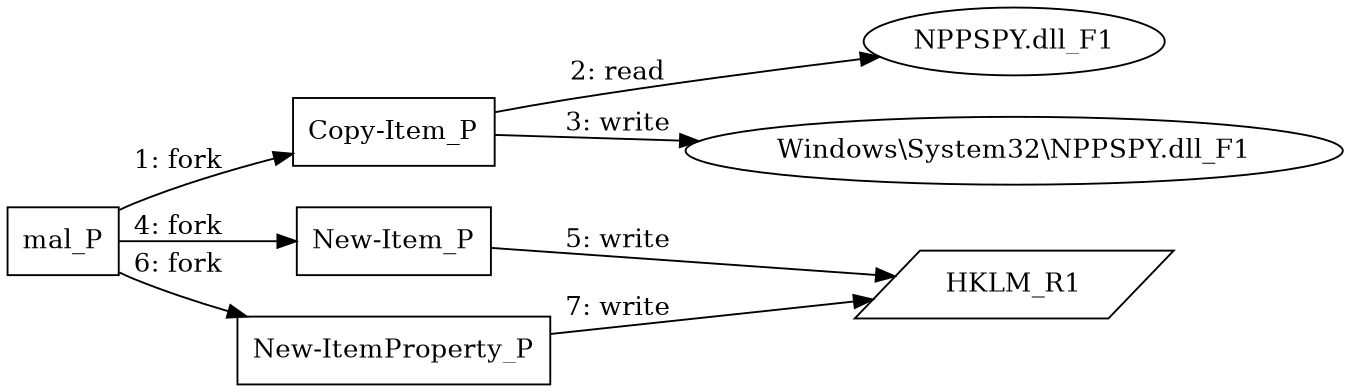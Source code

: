 digraph T1003 {
rankdir="LR"
size="9"
fixedsize="false"
splines="true"
nodesep=0.3
ranksep=0
fontsize=10
overlap="scalexy"
engine= "neato"
	"mal_P" [node_type=Process shape=box]
	"Copy-Item_P" [node_type=Process shape=box]
	"New-Item_P" [node_type=Process shape=box]
	"New-ItemProperty_P" [node_type=Process shape=box]
	"HKLM_R1" [node_type=Registry shape=parallelogram]
	"NPPSPY.dll_F1" [node_type=File shape=ellipse]
	"Windows\\System32\\NPPSPY.dll_F1" [node_type=File shape=ellipse]
	"mal_P" -> "Copy-Item_P" [label="1: fork"]
	"Copy-Item_P" -> "NPPSPY.dll_F1" [label="2: read"]
	"Copy-Item_P" -> "Windows\\System32\\NPPSPY.dll_F1" [label="3: write"]
	"mal_P" -> "New-Item_P" [label="4: fork"]
	"New-Item_P" -> "HKLM_R1" [label="5: write"]
	"mal_P" -> "New-ItemProperty_P" [label="6: fork"]
	"New-ItemProperty_P" -> "HKLM_R1" [label="7: write"]
}
